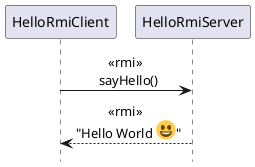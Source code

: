 @startuml sequence
skinparam sequenceMessageAlign center
skinparam sequenceMessageAlign center
hide footbox

HelloRmiClient -> HelloRmiServer: <<rmi>> \n sayHello()

HelloRmiServer --> HelloRmiClient: <<rmi>> \n "Hello World <:1f600:>"
@enduml